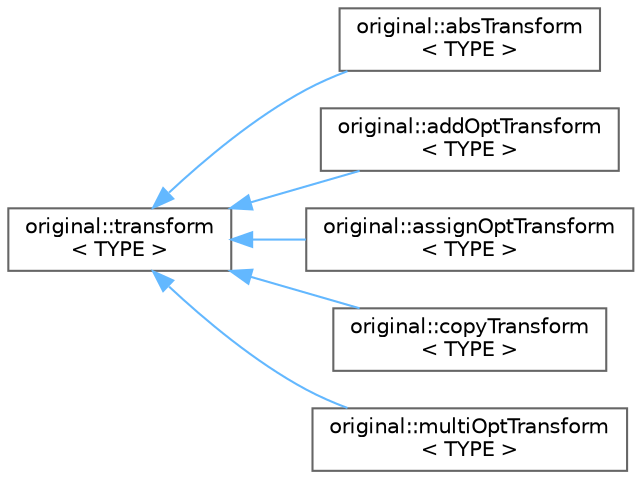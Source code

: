 digraph "Graphical Class Hierarchy"
{
 // LATEX_PDF_SIZE
  bgcolor="transparent";
  edge [fontname=Helvetica,fontsize=10,labelfontname=Helvetica,labelfontsize=10];
  node [fontname=Helvetica,fontsize=10,shape=box,height=0.2,width=0.4];
  rankdir="LR";
  Node0 [id="Node000000",label="original::transform\l\< TYPE \>",height=0.2,width=0.4,color="grey40", fillcolor="white", style="filled",URL="$classoriginal_1_1transform.html",tooltip=" "];
  Node0 -> Node1 [id="edge52_Node000000_Node000001",dir="back",color="steelblue1",style="solid",tooltip=" "];
  Node1 [id="Node000001",label="original::absTransform\l\< TYPE \>",height=0.2,width=0.4,color="grey40", fillcolor="white", style="filled",URL="$classoriginal_1_1abs_transform.html",tooltip=" "];
  Node0 -> Node2 [id="edge53_Node000000_Node000002",dir="back",color="steelblue1",style="solid",tooltip=" "];
  Node2 [id="Node000002",label="original::addOptTransform\l\< TYPE \>",height=0.2,width=0.4,color="grey40", fillcolor="white", style="filled",URL="$classoriginal_1_1add_opt_transform.html",tooltip=" "];
  Node0 -> Node3 [id="edge54_Node000000_Node000003",dir="back",color="steelblue1",style="solid",tooltip=" "];
  Node3 [id="Node000003",label="original::assignOptTransform\l\< TYPE \>",height=0.2,width=0.4,color="grey40", fillcolor="white", style="filled",URL="$classoriginal_1_1assign_opt_transform.html",tooltip=" "];
  Node0 -> Node4 [id="edge55_Node000000_Node000004",dir="back",color="steelblue1",style="solid",tooltip=" "];
  Node4 [id="Node000004",label="original::copyTransform\l\< TYPE \>",height=0.2,width=0.4,color="grey40", fillcolor="white", style="filled",URL="$classoriginal_1_1copy_transform.html",tooltip=" "];
  Node0 -> Node5 [id="edge56_Node000000_Node000005",dir="back",color="steelblue1",style="solid",tooltip=" "];
  Node5 [id="Node000005",label="original::multiOptTransform\l\< TYPE \>",height=0.2,width=0.4,color="grey40", fillcolor="white", style="filled",URL="$classoriginal_1_1multi_opt_transform.html",tooltip=" "];
}
